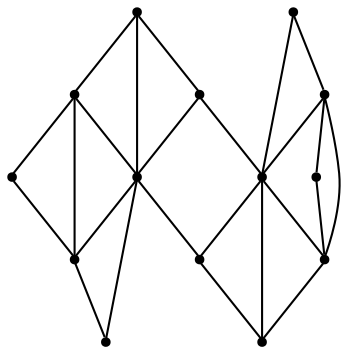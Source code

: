 graph {
  node [shape=point,comment="{\"directed\":false,\"doi\":\"10.1007/978-3-030-92931-2_11\",\"figure\":\"10 (2)\"}"]

  v0 [pos="1560.7778077776657,234.17216105704279"]
  v1 [pos="1560.7778077776654,334.18686830972604"]
  v2 [pos="1560.7778077776657,434.2015755624093"]
  v3 [pos="1460.7618747636704,234.17216105704279"]
  v4 [pos="1460.7618747636704,334.18686830972604"]
  v5 [pos="1460.7618747636704,434.2015755624093"]
  v6 [pos="1360.7459417496755,234.17216105704279"]
  v7 [pos="1160.714075721685,334.18686830972604"]
  v8 [pos="1160.714075721685,434.2015755624093"]
  v9 [pos="1260.7300087356803,534.2162828150925"]
  v10 [pos="1160.7140757216853,534.2162828150925"]
  v11 [pos="1060.698110913481,334.18686830972604"]
  v12 [pos="1060.6981109134813,434.2015755624093"]
  v13 [pos="1060.698110913481,534.2162828150925"]

  v0 -- v1 [id="-1",pos="1560.7778077776657,234.17216105704279 1560.7778077776654,334.18686830972604 1560.7778077776654,334.18686830972604 1560.7778077776654,334.18686830972604"]
  v13 -- v10 [id="-2",pos="1060.698110913481,534.2162828150925 1160.7140757216853,534.2162828150925 1160.7140757216853,534.2162828150925 1160.7140757216853,534.2162828150925"]
  v12 -- v13 [id="-3",pos="1060.6981109134813,434.2015755624093 1060.698110913481,534.2162828150925 1060.698110913481,534.2162828150925 1060.698110913481,534.2162828150925"]
  v12 -- v8 [id="-4",pos="1060.6981109134813,434.2015755624093 1160.714075721685,434.2015755624093 1160.714075721685,434.2015755624093 1160.714075721685,434.2015755624093"]
  v12 -- v10 [id="-5",pos="1060.6981109134813,434.2015755624093 1160.7140757216853,534.2162828150925 1160.7140757216853,534.2162828150925 1160.7140757216853,534.2162828150925"]
  v11 -- v7 [id="-6",pos="1060.698110913481,334.18686830972604 1160.714075721685,334.18686830972604 1160.714075721685,334.18686830972604 1160.714075721685,334.18686830972604"]
  v11 -- v8 [id="-7",pos="1060.698110913481,334.18686830972604 1160.714075721685,434.2015755624093 1160.714075721685,434.2015755624093 1160.714075721685,434.2015755624093"]
  v11 -- v12 [id="-8",pos="1060.698110913481,334.18686830972604 1060.6981109134813,434.2015755624093 1060.6981109134813,434.2015755624093 1060.6981109134813,434.2015755624093"]
  v8 -- v10 [id="-9",pos="1160.714075721685,434.2015755624093 1160.7140757216853,534.2162828150925 1160.7140757216853,534.2162828150925 1160.7140757216853,534.2162828150925"]
  v7 -- v8 [id="-10",pos="1160.714075721685,334.18686830972604 1160.714075721685,434.2015755624093 1160.714075721685,434.2015755624093 1160.714075721685,434.2015755624093"]
  v10 -- v9 [id="-11",pos="1160.7140757216853,534.2162828150925 1260.7300087356803,534.2162828150925 1260.7300087356803,534.2162828150925 1260.7300087356803,534.2162828150925"]
  v8 -- v9 [id="-12",pos="1160.714075721685,434.2015755624093 1260.7300087356803,534.2162828150925 1260.7300087356803,534.2162828150925 1260.7300087356803,534.2162828150925"]
  v8 -- v5 [id="-13",pos="1160.714075721685,434.2015755624093 1460.7618747636704,434.2015755624093 1460.7618747636704,434.2015755624093 1460.7618747636704,434.2015755624093"]
  v7 -- v4 [id="-14",pos="1160.714075721685,334.18686830972604 1460.7618747636704,334.18686830972604 1460.7618747636704,334.18686830972604 1460.7618747636704,334.18686830972604"]
  v1 -- v2 [id="-15",pos="1560.7778077776654,334.18686830972604 1560.7778077776657,434.2015755624093 1560.7778077776657,434.2015755624093 1560.7778077776657,434.2015755624093"]
  v3 -- v0 [id="-16",pos="1460.7618747636704,234.17216105704279 1560.7778077776657,234.17216105704279 1560.7778077776657,234.17216105704279 1560.7778077776657,234.17216105704279"]
  v3 -- v1 [id="-17",pos="1460.7618747636704,234.17216105704279 1560.7778077776654,334.18686830972604 1560.7778077776654,334.18686830972604 1560.7778077776654,334.18686830972604"]
  v3 -- v4 [id="-18",pos="1460.7618747636704,234.17216105704279 1460.7618747636704,334.18686830972604 1460.7618747636704,334.18686830972604 1460.7618747636704,334.18686830972604"]
  v4 -- v5 [id="-19",pos="1460.7618747636704,334.18686830972604 1460.7618747636704,434.2015755624093 1460.7618747636704,434.2015755624093 1460.7618747636704,434.2015755624093"]
  v4 -- v2 [id="-20",pos="1460.7618747636704,334.18686830972604 1560.7778077776657,434.2015755624093 1560.7778077776657,434.2015755624093 1560.7778077776657,434.2015755624093"]
  v4 -- v1 [id="-21",pos="1460.7618747636704,334.18686830972604 1560.7778077776654,334.18686830972604 1560.7778077776654,334.18686830972604 1560.7778077776654,334.18686830972604"]
  v5 -- v2 [id="-22",pos="1460.7618747636704,434.2015755624093 1560.7778077776657,434.2015755624093 1560.7778077776657,434.2015755624093 1560.7778077776657,434.2015755624093"]
  v6 -- v4 [id="-23",pos="1360.7459417496755,234.17216105704279 1460.7618747636704,334.18686830972604 1460.7618747636704,334.18686830972604 1460.7618747636704,334.18686830972604"]
  v6 -- v3 [id="-24",pos="1360.7459417496755,234.17216105704279 1460.7618747636704,234.17216105704279 1460.7618747636704,234.17216105704279 1460.7618747636704,234.17216105704279"]
}